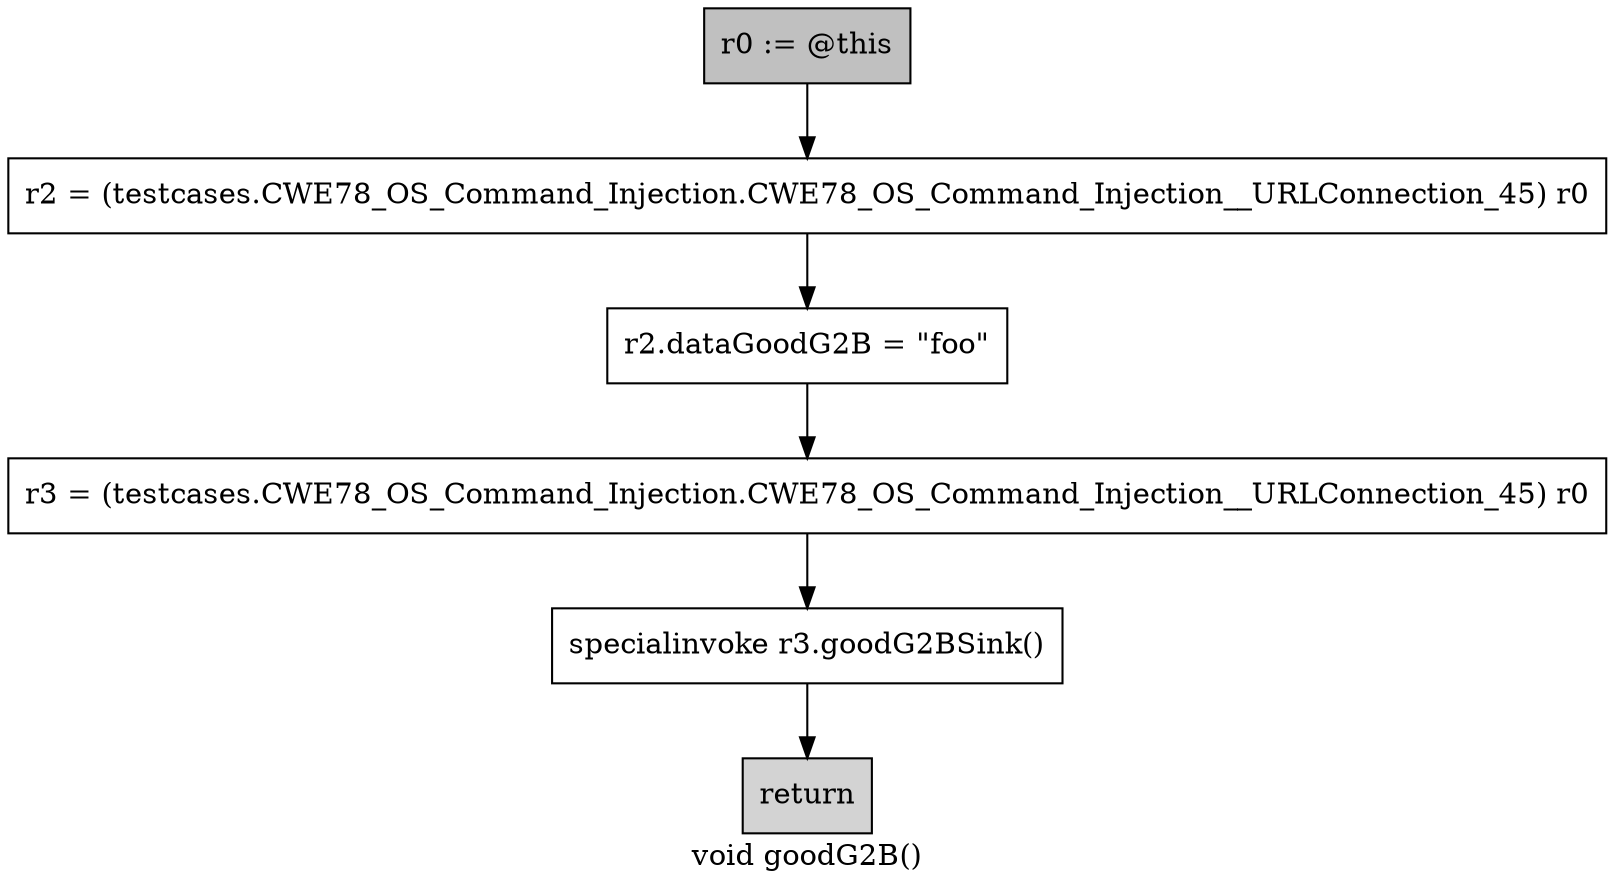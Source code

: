 digraph "void goodG2B()" {
    label="void goodG2B()";
    node [shape=box];
    "0" [style=filled,fillcolor=gray,label="r0 := @this",];
    "1" [label="r2 = (testcases.CWE78_OS_Command_Injection.CWE78_OS_Command_Injection__URLConnection_45) r0",];
    "0"->"1";
    "2" [label="r2.dataGoodG2B = \"foo\"",];
    "1"->"2";
    "3" [label="r3 = (testcases.CWE78_OS_Command_Injection.CWE78_OS_Command_Injection__URLConnection_45) r0",];
    "2"->"3";
    "4" [label="specialinvoke r3.goodG2BSink()",];
    "3"->"4";
    "5" [style=filled,fillcolor=lightgray,label="return",];
    "4"->"5";
}
